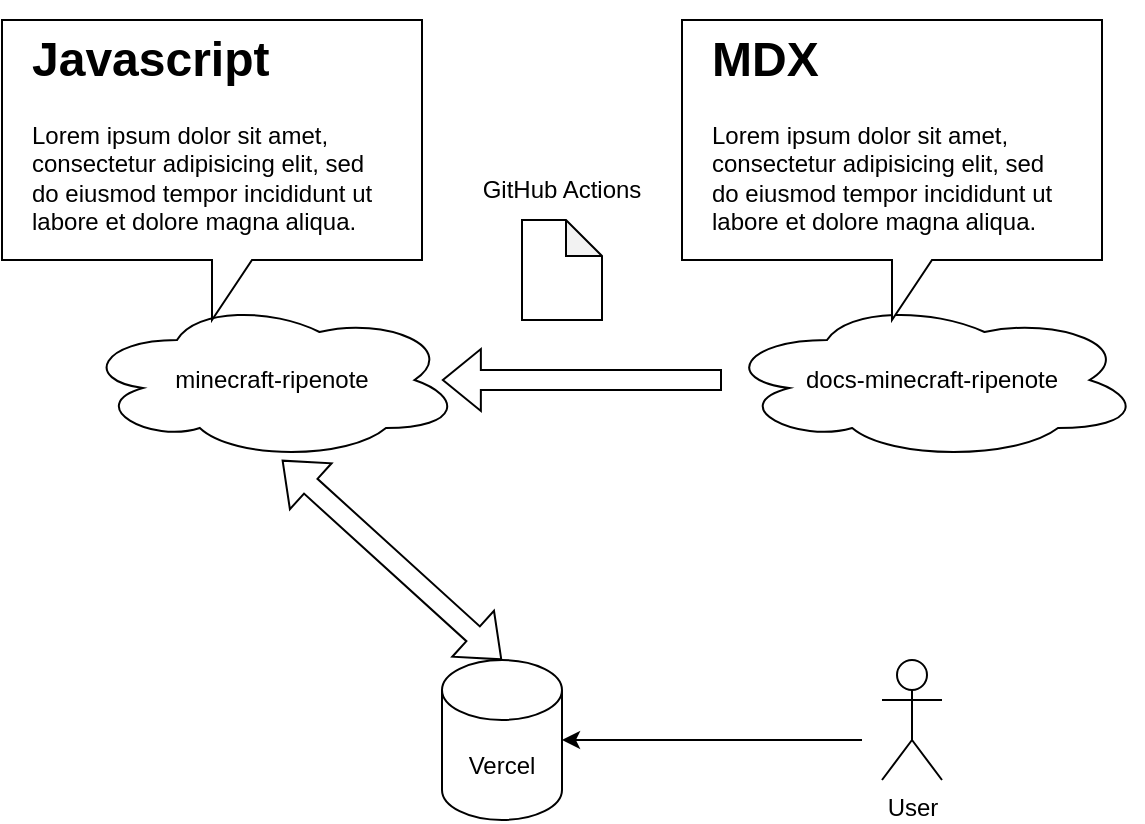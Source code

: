 <mxfile version="18.0.0" type="github">
  <diagram id="ev55QM4pBGHj_VkQhgII" name="Page-1">
    <mxGraphModel dx="602" dy="395" grid="1" gridSize="10" guides="1" tooltips="1" connect="1" arrows="1" fold="1" page="1" pageScale="1" pageWidth="827" pageHeight="1169" math="0" shadow="0">
      <root>
        <mxCell id="0" />
        <mxCell id="1" parent="0" />
        <mxCell id="ZfgU2-nMc-xIi9NZ5b5N-1" value="User" style="shape=umlActor;verticalLabelPosition=bottom;verticalAlign=top;html=1;outlineConnect=0;" vertex="1" parent="1">
          <mxGeometry x="460" y="440" width="30" height="60" as="geometry" />
        </mxCell>
        <mxCell id="ZfgU2-nMc-xIi9NZ5b5N-2" value="Vercel" style="shape=cylinder3;whiteSpace=wrap;html=1;boundedLbl=1;backgroundOutline=1;size=15;" vertex="1" parent="1">
          <mxGeometry x="240" y="440" width="60" height="80" as="geometry" />
        </mxCell>
        <mxCell id="ZfgU2-nMc-xIi9NZ5b5N-5" value="minecraft-ripenote" style="ellipse;shape=cloud;whiteSpace=wrap;html=1;" vertex="1" parent="1">
          <mxGeometry x="60" y="260" width="190" height="80" as="geometry" />
        </mxCell>
        <mxCell id="ZfgU2-nMc-xIi9NZ5b5N-6" value="docs-minecraft-ripenote" style="ellipse;shape=cloud;whiteSpace=wrap;html=1;" vertex="1" parent="1">
          <mxGeometry x="380" y="260" width="210" height="80" as="geometry" />
        </mxCell>
        <mxCell id="ZfgU2-nMc-xIi9NZ5b5N-19" value="" style="shape=callout;whiteSpace=wrap;html=1;perimeter=calloutPerimeter;verticalAlign=middle;" vertex="1" parent="1">
          <mxGeometry x="360" y="120" width="210" height="150" as="geometry" />
        </mxCell>
        <mxCell id="ZfgU2-nMc-xIi9NZ5b5N-7" value="&lt;h1&gt;MDX&lt;/h1&gt;&lt;p&gt;Lorem ipsum dolor sit amet, consectetur adipisicing elit, sed do eiusmod tempor incididunt ut labore et dolore magna aliqua.&lt;/p&gt;" style="text;html=1;strokeColor=none;fillColor=none;spacing=5;spacingTop=-20;whiteSpace=wrap;overflow=hidden;rounded=0;" vertex="1" parent="1">
          <mxGeometry x="370" y="120" width="190" height="120" as="geometry" />
        </mxCell>
        <mxCell id="ZfgU2-nMc-xIi9NZ5b5N-21" value="" style="shape=flexArrow;endArrow=classic;html=1;rounded=0;entryX=0.947;entryY=0.5;entryDx=0;entryDy=0;entryPerimeter=0;" edge="1" parent="1" target="ZfgU2-nMc-xIi9NZ5b5N-5">
          <mxGeometry width="50" height="50" relative="1" as="geometry">
            <mxPoint x="380" y="300" as="sourcePoint" />
            <mxPoint x="270" y="170" as="targetPoint" />
          </mxGeometry>
        </mxCell>
        <mxCell id="ZfgU2-nMc-xIi9NZ5b5N-24" value="" style="shape=note;whiteSpace=wrap;html=1;backgroundOutline=1;darkOpacity=0.05;size=18;" vertex="1" parent="1">
          <mxGeometry x="280" y="220" width="40" height="50" as="geometry" />
        </mxCell>
        <mxCell id="ZfgU2-nMc-xIi9NZ5b5N-25" value="GitHub Actions" style="text;html=1;strokeColor=none;fillColor=none;align=center;verticalAlign=middle;whiteSpace=wrap;rounded=0;" vertex="1" parent="1">
          <mxGeometry x="240" y="190" width="120" height="30" as="geometry" />
        </mxCell>
        <mxCell id="ZfgU2-nMc-xIi9NZ5b5N-26" value="" style="shape=flexArrow;endArrow=classic;startArrow=classic;html=1;rounded=0;entryX=0.526;entryY=1;entryDx=0;entryDy=0;entryPerimeter=0;exitX=0.5;exitY=0;exitDx=0;exitDy=0;exitPerimeter=0;" edge="1" parent="1" source="ZfgU2-nMc-xIi9NZ5b5N-2" target="ZfgU2-nMc-xIi9NZ5b5N-5">
          <mxGeometry width="100" height="100" relative="1" as="geometry">
            <mxPoint x="50" y="460" as="sourcePoint" />
            <mxPoint x="150" y="360" as="targetPoint" />
          </mxGeometry>
        </mxCell>
        <mxCell id="ZfgU2-nMc-xIi9NZ5b5N-28" value="" style="shape=callout;whiteSpace=wrap;html=1;perimeter=calloutPerimeter;verticalAlign=middle;" vertex="1" parent="1">
          <mxGeometry x="20" y="120" width="210" height="150" as="geometry" />
        </mxCell>
        <mxCell id="ZfgU2-nMc-xIi9NZ5b5N-29" value="&lt;h1&gt;Javascript&lt;/h1&gt;&lt;p&gt;Lorem ipsum dolor sit amet, consectetur adipisicing elit, sed do eiusmod tempor incididunt ut labore et dolore magna aliqua.&lt;/p&gt;" style="text;html=1;strokeColor=none;fillColor=none;spacing=5;spacingTop=-20;whiteSpace=wrap;overflow=hidden;rounded=0;" vertex="1" parent="1">
          <mxGeometry x="30" y="120" width="190" height="120" as="geometry" />
        </mxCell>
        <mxCell id="ZfgU2-nMc-xIi9NZ5b5N-30" value="" style="endArrow=classic;html=1;rounded=0;entryX=1;entryY=0.5;entryDx=0;entryDy=0;entryPerimeter=0;" edge="1" parent="1" target="ZfgU2-nMc-xIi9NZ5b5N-2">
          <mxGeometry width="50" height="50" relative="1" as="geometry">
            <mxPoint x="450" y="480" as="sourcePoint" />
            <mxPoint x="350" y="340" as="targetPoint" />
          </mxGeometry>
        </mxCell>
      </root>
    </mxGraphModel>
  </diagram>
</mxfile>
